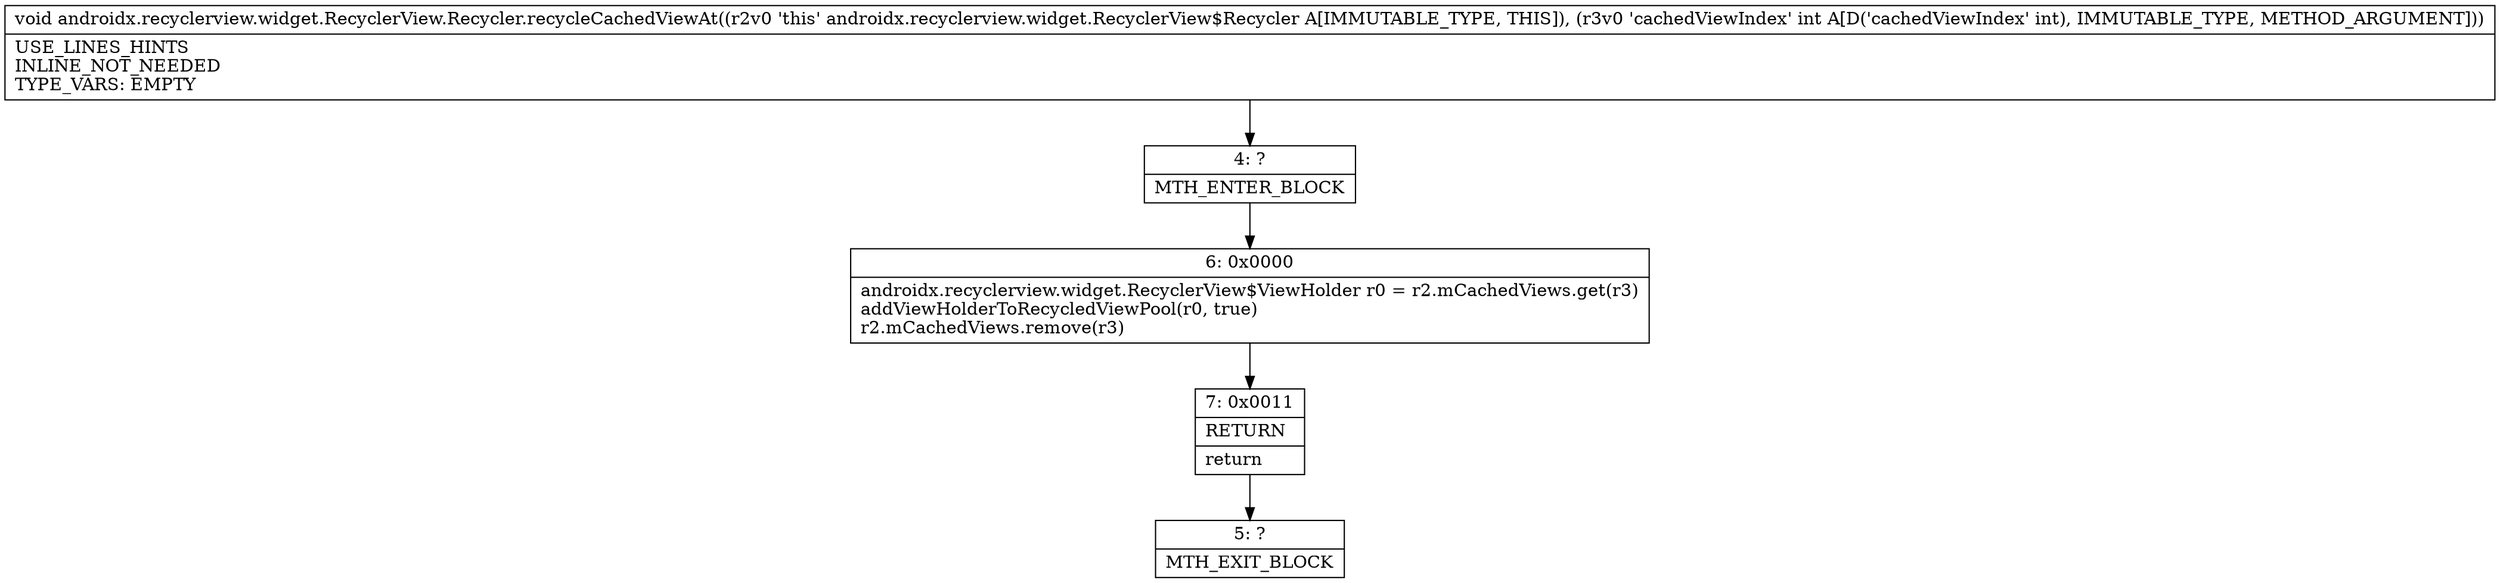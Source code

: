digraph "CFG forandroidx.recyclerview.widget.RecyclerView.Recycler.recycleCachedViewAt(I)V" {
Node_4 [shape=record,label="{4\:\ ?|MTH_ENTER_BLOCK\l}"];
Node_6 [shape=record,label="{6\:\ 0x0000|androidx.recyclerview.widget.RecyclerView$ViewHolder r0 = r2.mCachedViews.get(r3)\laddViewHolderToRecycledViewPool(r0, true)\lr2.mCachedViews.remove(r3)\l}"];
Node_7 [shape=record,label="{7\:\ 0x0011|RETURN\l|return\l}"];
Node_5 [shape=record,label="{5\:\ ?|MTH_EXIT_BLOCK\l}"];
MethodNode[shape=record,label="{void androidx.recyclerview.widget.RecyclerView.Recycler.recycleCachedViewAt((r2v0 'this' androidx.recyclerview.widget.RecyclerView$Recycler A[IMMUTABLE_TYPE, THIS]), (r3v0 'cachedViewIndex' int A[D('cachedViewIndex' int), IMMUTABLE_TYPE, METHOD_ARGUMENT]))  | USE_LINES_HINTS\lINLINE_NOT_NEEDED\lTYPE_VARS: EMPTY\l}"];
MethodNode -> Node_4;Node_4 -> Node_6;
Node_6 -> Node_7;
Node_7 -> Node_5;
}

